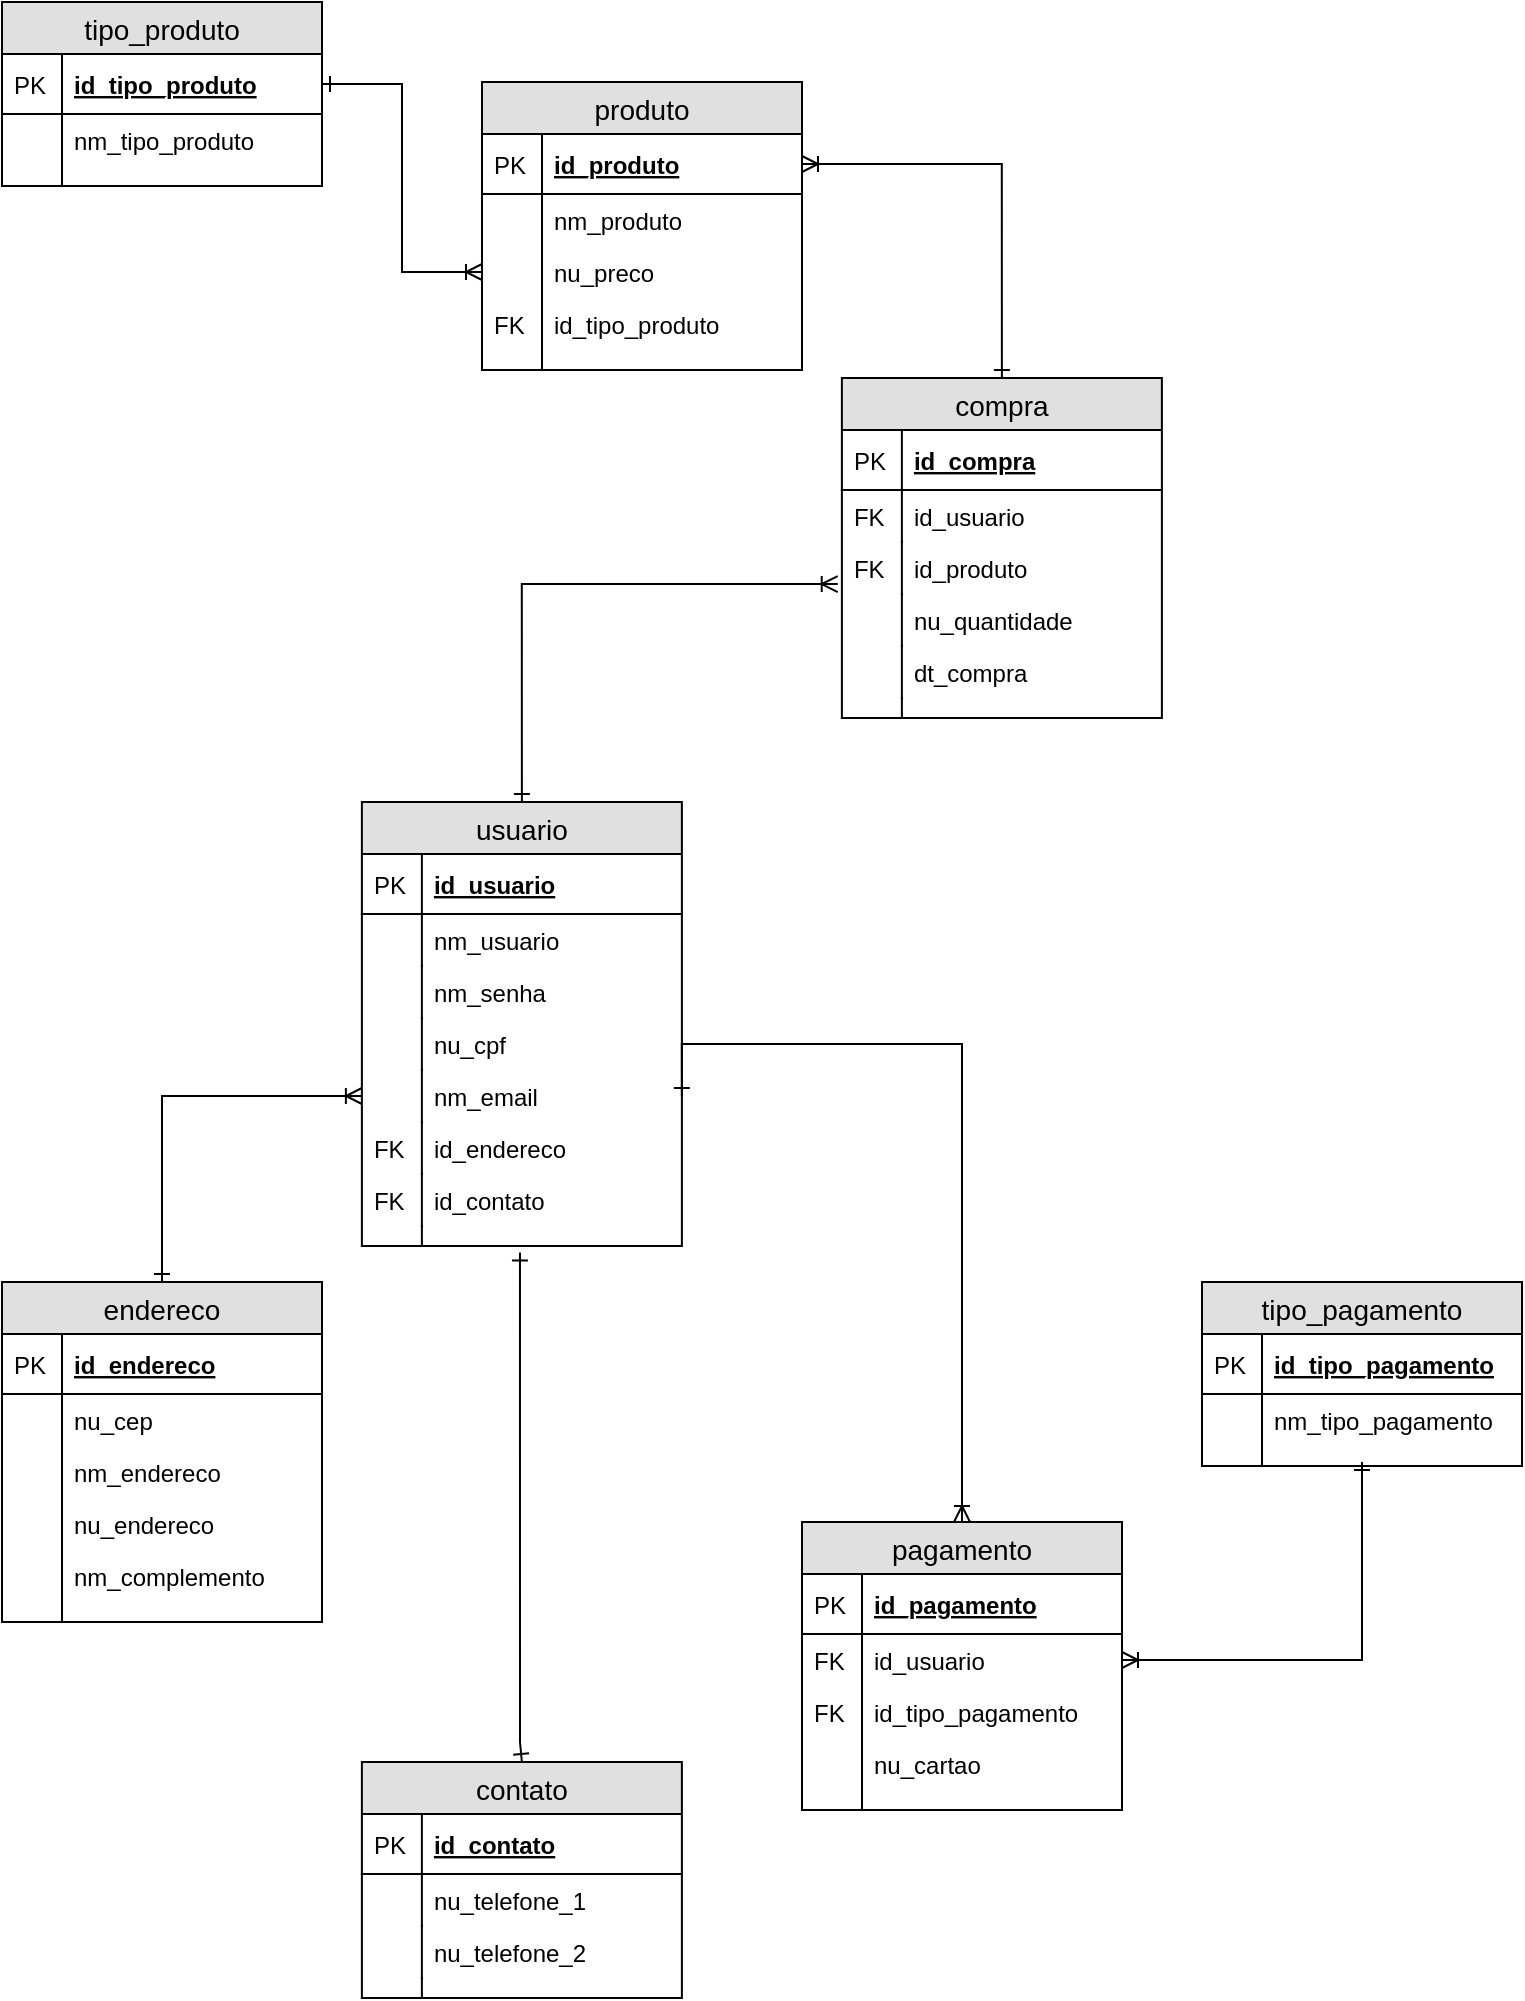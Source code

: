 <mxfile version="12.6.5" type="device"><diagram id="C5RBs43oDa-KdzZeNtuy" name="Page-1"><mxGraphModel dx="868" dy="1645" grid="1" gridSize="10" guides="1" tooltips="1" connect="1" arrows="1" fold="1" page="1" pageScale="1" pageWidth="827" pageHeight="1169" math="0" shadow="0"><root><mxCell id="WIyWlLk6GJQsqaUBKTNV-0"/><mxCell id="WIyWlLk6GJQsqaUBKTNV-1" parent="WIyWlLk6GJQsqaUBKTNV-0"/><mxCell id="bDETPi3Gqv160CvcA0Xq-0" value="usuario" style="swimlane;fontStyle=0;childLayout=stackLayout;horizontal=1;startSize=26;fillColor=#e0e0e0;horizontalStack=0;resizeParent=1;resizeParentMax=0;resizeLast=0;collapsible=1;marginBottom=0;swimlaneFillColor=#ffffff;align=center;fontSize=14;" parent="WIyWlLk6GJQsqaUBKTNV-1" vertex="1"><mxGeometry x="219.94" y="240" width="160" height="222" as="geometry"/></mxCell><mxCell id="bDETPi3Gqv160CvcA0Xq-1" value="id_usuario" style="shape=partialRectangle;top=0;left=0;right=0;bottom=1;align=left;verticalAlign=middle;fillColor=none;spacingLeft=34;spacingRight=4;overflow=hidden;rotatable=0;points=[[0,0.5],[1,0.5]];portConstraint=eastwest;dropTarget=0;fontStyle=5;fontSize=12;" parent="bDETPi3Gqv160CvcA0Xq-0" vertex="1"><mxGeometry y="26" width="160" height="30" as="geometry"/></mxCell><mxCell id="bDETPi3Gqv160CvcA0Xq-2" value="PK" style="shape=partialRectangle;top=0;left=0;bottom=0;fillColor=none;align=left;verticalAlign=middle;spacingLeft=4;spacingRight=4;overflow=hidden;rotatable=0;points=[];portConstraint=eastwest;part=1;fontSize=12;" parent="bDETPi3Gqv160CvcA0Xq-1" vertex="1" connectable="0"><mxGeometry width="30" height="30" as="geometry"/></mxCell><mxCell id="bDETPi3Gqv160CvcA0Xq-3" value="nm_usuario" style="shape=partialRectangle;top=0;left=0;right=0;bottom=0;align=left;verticalAlign=top;fillColor=none;spacingLeft=34;spacingRight=4;overflow=hidden;rotatable=0;points=[[0,0.5],[1,0.5]];portConstraint=eastwest;dropTarget=0;fontSize=12;" parent="bDETPi3Gqv160CvcA0Xq-0" vertex="1"><mxGeometry y="56" width="160" height="26" as="geometry"/></mxCell><mxCell id="bDETPi3Gqv160CvcA0Xq-4" value="" style="shape=partialRectangle;top=0;left=0;bottom=0;fillColor=none;align=left;verticalAlign=top;spacingLeft=4;spacingRight=4;overflow=hidden;rotatable=0;points=[];portConstraint=eastwest;part=1;fontSize=12;" parent="bDETPi3Gqv160CvcA0Xq-3" vertex="1" connectable="0"><mxGeometry width="30" height="26" as="geometry"/></mxCell><mxCell id="z4PlBMWG4wGfM8i9f8U1-0" value="nm_senha" style="shape=partialRectangle;top=0;left=0;right=0;bottom=0;align=left;verticalAlign=top;fillColor=none;spacingLeft=34;spacingRight=4;overflow=hidden;rotatable=0;points=[[0,0.5],[1,0.5]];portConstraint=eastwest;dropTarget=0;fontSize=12;" vertex="1" parent="bDETPi3Gqv160CvcA0Xq-0"><mxGeometry y="82" width="160" height="26" as="geometry"/></mxCell><mxCell id="z4PlBMWG4wGfM8i9f8U1-1" value="" style="shape=partialRectangle;top=0;left=0;bottom=0;fillColor=none;align=left;verticalAlign=top;spacingLeft=4;spacingRight=4;overflow=hidden;rotatable=0;points=[];portConstraint=eastwest;part=1;fontSize=12;" vertex="1" connectable="0" parent="z4PlBMWG4wGfM8i9f8U1-0"><mxGeometry width="30" height="26" as="geometry"/></mxCell><mxCell id="bDETPi3Gqv160CvcA0Xq-5" value="nu_cpf" style="shape=partialRectangle;top=0;left=0;right=0;bottom=0;align=left;verticalAlign=top;fillColor=none;spacingLeft=34;spacingRight=4;overflow=hidden;rotatable=0;points=[[0,0.5],[1,0.5]];portConstraint=eastwest;dropTarget=0;fontSize=12;" parent="bDETPi3Gqv160CvcA0Xq-0" vertex="1"><mxGeometry y="108" width="160" height="26" as="geometry"/></mxCell><mxCell id="bDETPi3Gqv160CvcA0Xq-6" value="" style="shape=partialRectangle;top=0;left=0;bottom=0;fillColor=none;align=left;verticalAlign=top;spacingLeft=4;spacingRight=4;overflow=hidden;rotatable=0;points=[];portConstraint=eastwest;part=1;fontSize=12;" parent="bDETPi3Gqv160CvcA0Xq-5" vertex="1" connectable="0"><mxGeometry width="30" height="26" as="geometry"/></mxCell><mxCell id="bDETPi3Gqv160CvcA0Xq-44" value="nm_email" style="shape=partialRectangle;top=0;left=0;right=0;bottom=0;align=left;verticalAlign=top;fillColor=none;spacingLeft=34;spacingRight=4;overflow=hidden;rotatable=0;points=[[0,0.5],[1,0.5]];portConstraint=eastwest;dropTarget=0;fontSize=12;" parent="bDETPi3Gqv160CvcA0Xq-0" vertex="1"><mxGeometry y="134" width="160" height="26" as="geometry"/></mxCell><mxCell id="bDETPi3Gqv160CvcA0Xq-45" value="" style="shape=partialRectangle;top=0;left=0;bottom=0;fillColor=none;align=left;verticalAlign=top;spacingLeft=4;spacingRight=4;overflow=hidden;rotatable=0;points=[];portConstraint=eastwest;part=1;fontSize=12;" parent="bDETPi3Gqv160CvcA0Xq-44" vertex="1" connectable="0"><mxGeometry width="30" height="26" as="geometry"/></mxCell><mxCell id="bDETPi3Gqv160CvcA0Xq-7" value="id_endereco" style="shape=partialRectangle;top=0;left=0;right=0;bottom=0;align=left;verticalAlign=top;fillColor=none;spacingLeft=34;spacingRight=4;overflow=hidden;rotatable=0;points=[[0,0.5],[1,0.5]];portConstraint=eastwest;dropTarget=0;fontSize=12;" parent="bDETPi3Gqv160CvcA0Xq-0" vertex="1"><mxGeometry y="160" width="160" height="26" as="geometry"/></mxCell><mxCell id="bDETPi3Gqv160CvcA0Xq-8" value="FK" style="shape=partialRectangle;top=0;left=0;bottom=0;fillColor=none;align=left;verticalAlign=top;spacingLeft=4;spacingRight=4;overflow=hidden;rotatable=0;points=[];portConstraint=eastwest;part=1;fontSize=12;" parent="bDETPi3Gqv160CvcA0Xq-7" vertex="1" connectable="0"><mxGeometry width="30" height="26" as="geometry"/></mxCell><mxCell id="bDETPi3Gqv160CvcA0Xq-11" value="id_contato" style="shape=partialRectangle;top=0;left=0;right=0;bottom=0;align=left;verticalAlign=top;fillColor=none;spacingLeft=34;spacingRight=4;overflow=hidden;rotatable=0;points=[[0,0.5],[1,0.5]];portConstraint=eastwest;dropTarget=0;fontSize=12;" parent="bDETPi3Gqv160CvcA0Xq-0" vertex="1"><mxGeometry y="186" width="160" height="26" as="geometry"/></mxCell><mxCell id="bDETPi3Gqv160CvcA0Xq-12" value="FK" style="shape=partialRectangle;top=0;left=0;bottom=0;fillColor=none;align=left;verticalAlign=top;spacingLeft=4;spacingRight=4;overflow=hidden;rotatable=0;points=[];portConstraint=eastwest;part=1;fontSize=12;" parent="bDETPi3Gqv160CvcA0Xq-11" vertex="1" connectable="0"><mxGeometry width="30" height="26" as="geometry"/></mxCell><mxCell id="bDETPi3Gqv160CvcA0Xq-9" value="" style="shape=partialRectangle;top=0;left=0;right=0;bottom=0;align=left;verticalAlign=top;fillColor=none;spacingLeft=34;spacingRight=4;overflow=hidden;rotatable=0;points=[[0,0.5],[1,0.5]];portConstraint=eastwest;dropTarget=0;fontSize=12;" parent="bDETPi3Gqv160CvcA0Xq-0" vertex="1"><mxGeometry y="212" width="160" height="10" as="geometry"/></mxCell><mxCell id="bDETPi3Gqv160CvcA0Xq-10" value="" style="shape=partialRectangle;top=0;left=0;bottom=0;fillColor=none;align=left;verticalAlign=top;spacingLeft=4;spacingRight=4;overflow=hidden;rotatable=0;points=[];portConstraint=eastwest;part=1;fontSize=12;" parent="bDETPi3Gqv160CvcA0Xq-9" vertex="1" connectable="0"><mxGeometry width="30" height="10" as="geometry"/></mxCell><mxCell id="bDETPi3Gqv160CvcA0Xq-30" style="edgeStyle=orthogonalEdgeStyle;rounded=0;orthogonalLoop=1;jettySize=auto;html=1;entryX=0;entryY=0.5;entryDx=0;entryDy=0;startArrow=ERone;startFill=0;endArrow=ERoneToMany;endFill=0;exitX=0.5;exitY=0;exitDx=0;exitDy=0;" parent="WIyWlLk6GJQsqaUBKTNV-1" source="bDETPi3Gqv160CvcA0Xq-15" target="bDETPi3Gqv160CvcA0Xq-44" edge="1"><mxGeometry relative="1" as="geometry"/></mxCell><mxCell id="bDETPi3Gqv160CvcA0Xq-15" value="endereco" style="swimlane;fontStyle=0;childLayout=stackLayout;horizontal=1;startSize=26;fillColor=#e0e0e0;horizontalStack=0;resizeParent=1;resizeParentMax=0;resizeLast=0;collapsible=1;marginBottom=0;swimlaneFillColor=#ffffff;align=center;fontSize=14;" parent="WIyWlLk6GJQsqaUBKTNV-1" vertex="1"><mxGeometry x="40" y="480" width="160" height="170" as="geometry"/></mxCell><mxCell id="bDETPi3Gqv160CvcA0Xq-16" value="id_endereco" style="shape=partialRectangle;top=0;left=0;right=0;bottom=1;align=left;verticalAlign=middle;fillColor=none;spacingLeft=34;spacingRight=4;overflow=hidden;rotatable=0;points=[[0,0.5],[1,0.5]];portConstraint=eastwest;dropTarget=0;fontStyle=5;fontSize=12;" parent="bDETPi3Gqv160CvcA0Xq-15" vertex="1"><mxGeometry y="26" width="160" height="30" as="geometry"/></mxCell><mxCell id="bDETPi3Gqv160CvcA0Xq-17" value="PK" style="shape=partialRectangle;top=0;left=0;bottom=0;fillColor=none;align=left;verticalAlign=middle;spacingLeft=4;spacingRight=4;overflow=hidden;rotatable=0;points=[];portConstraint=eastwest;part=1;fontSize=12;" parent="bDETPi3Gqv160CvcA0Xq-16" vertex="1" connectable="0"><mxGeometry width="30" height="30" as="geometry"/></mxCell><mxCell id="bDETPi3Gqv160CvcA0Xq-18" value="nu_cep" style="shape=partialRectangle;top=0;left=0;right=0;bottom=0;align=left;verticalAlign=top;fillColor=none;spacingLeft=34;spacingRight=4;overflow=hidden;rotatable=0;points=[[0,0.5],[1,0.5]];portConstraint=eastwest;dropTarget=0;fontSize=12;" parent="bDETPi3Gqv160CvcA0Xq-15" vertex="1"><mxGeometry y="56" width="160" height="26" as="geometry"/></mxCell><mxCell id="bDETPi3Gqv160CvcA0Xq-19" value="" style="shape=partialRectangle;top=0;left=0;bottom=0;fillColor=none;align=left;verticalAlign=top;spacingLeft=4;spacingRight=4;overflow=hidden;rotatable=0;points=[];portConstraint=eastwest;part=1;fontSize=12;" parent="bDETPi3Gqv160CvcA0Xq-18" vertex="1" connectable="0"><mxGeometry width="30" height="26" as="geometry"/></mxCell><mxCell id="bDETPi3Gqv160CvcA0Xq-20" value="nm_endereco" style="shape=partialRectangle;top=0;left=0;right=0;bottom=0;align=left;verticalAlign=top;fillColor=none;spacingLeft=34;spacingRight=4;overflow=hidden;rotatable=0;points=[[0,0.5],[1,0.5]];portConstraint=eastwest;dropTarget=0;fontSize=12;" parent="bDETPi3Gqv160CvcA0Xq-15" vertex="1"><mxGeometry y="82" width="160" height="26" as="geometry"/></mxCell><mxCell id="bDETPi3Gqv160CvcA0Xq-21" value="" style="shape=partialRectangle;top=0;left=0;bottom=0;fillColor=none;align=left;verticalAlign=top;spacingLeft=4;spacingRight=4;overflow=hidden;rotatable=0;points=[];portConstraint=eastwest;part=1;fontSize=12;" parent="bDETPi3Gqv160CvcA0Xq-20" vertex="1" connectable="0"><mxGeometry width="30" height="26" as="geometry"/></mxCell><mxCell id="bDETPi3Gqv160CvcA0Xq-24" value="nu_endereco" style="shape=partialRectangle;top=0;left=0;right=0;bottom=0;align=left;verticalAlign=top;fillColor=none;spacingLeft=34;spacingRight=4;overflow=hidden;rotatable=0;points=[[0,0.5],[1,0.5]];portConstraint=eastwest;dropTarget=0;fontSize=12;" parent="bDETPi3Gqv160CvcA0Xq-15" vertex="1"><mxGeometry y="108" width="160" height="26" as="geometry"/></mxCell><mxCell id="bDETPi3Gqv160CvcA0Xq-25" value="" style="shape=partialRectangle;top=0;left=0;bottom=0;fillColor=none;align=left;verticalAlign=top;spacingLeft=4;spacingRight=4;overflow=hidden;rotatable=0;points=[];portConstraint=eastwest;part=1;fontSize=12;" parent="bDETPi3Gqv160CvcA0Xq-24" vertex="1" connectable="0"><mxGeometry width="30" height="26" as="geometry"/></mxCell><mxCell id="bDETPi3Gqv160CvcA0Xq-26" value="nm_complemento" style="shape=partialRectangle;top=0;left=0;right=0;bottom=0;align=left;verticalAlign=top;fillColor=none;spacingLeft=34;spacingRight=4;overflow=hidden;rotatable=0;points=[[0,0.5],[1,0.5]];portConstraint=eastwest;dropTarget=0;fontSize=12;" parent="bDETPi3Gqv160CvcA0Xq-15" vertex="1"><mxGeometry y="134" width="160" height="26" as="geometry"/></mxCell><mxCell id="bDETPi3Gqv160CvcA0Xq-27" value="" style="shape=partialRectangle;top=0;left=0;bottom=0;fillColor=none;align=left;verticalAlign=top;spacingLeft=4;spacingRight=4;overflow=hidden;rotatable=0;points=[];portConstraint=eastwest;part=1;fontSize=12;" parent="bDETPi3Gqv160CvcA0Xq-26" vertex="1" connectable="0"><mxGeometry width="30" height="26" as="geometry"/></mxCell><mxCell id="bDETPi3Gqv160CvcA0Xq-28" value="" style="shape=partialRectangle;top=0;left=0;right=0;bottom=0;align=left;verticalAlign=top;fillColor=none;spacingLeft=34;spacingRight=4;overflow=hidden;rotatable=0;points=[[0,0.5],[1,0.5]];portConstraint=eastwest;dropTarget=0;fontSize=12;" parent="bDETPi3Gqv160CvcA0Xq-15" vertex="1"><mxGeometry y="160" width="160" height="10" as="geometry"/></mxCell><mxCell id="bDETPi3Gqv160CvcA0Xq-29" value="" style="shape=partialRectangle;top=0;left=0;bottom=0;fillColor=none;align=left;verticalAlign=top;spacingLeft=4;spacingRight=4;overflow=hidden;rotatable=0;points=[];portConstraint=eastwest;part=1;fontSize=12;" parent="bDETPi3Gqv160CvcA0Xq-28" vertex="1" connectable="0"><mxGeometry width="30" height="10" as="geometry"/></mxCell><mxCell id="bDETPi3Gqv160CvcA0Xq-31" value="contato" style="swimlane;fontStyle=0;childLayout=stackLayout;horizontal=1;startSize=26;fillColor=#e0e0e0;horizontalStack=0;resizeParent=1;resizeParentMax=0;resizeLast=0;collapsible=1;marginBottom=0;swimlaneFillColor=#ffffff;align=center;fontSize=14;" parent="WIyWlLk6GJQsqaUBKTNV-1" vertex="1"><mxGeometry x="219.94" y="720" width="160" height="118" as="geometry"/></mxCell><mxCell id="bDETPi3Gqv160CvcA0Xq-32" value="id_contato" style="shape=partialRectangle;top=0;left=0;right=0;bottom=1;align=left;verticalAlign=middle;fillColor=none;spacingLeft=34;spacingRight=4;overflow=hidden;rotatable=0;points=[[0,0.5],[1,0.5]];portConstraint=eastwest;dropTarget=0;fontStyle=5;fontSize=12;" parent="bDETPi3Gqv160CvcA0Xq-31" vertex="1"><mxGeometry y="26" width="160" height="30" as="geometry"/></mxCell><mxCell id="bDETPi3Gqv160CvcA0Xq-33" value="PK" style="shape=partialRectangle;top=0;left=0;bottom=0;fillColor=none;align=left;verticalAlign=middle;spacingLeft=4;spacingRight=4;overflow=hidden;rotatable=0;points=[];portConstraint=eastwest;part=1;fontSize=12;" parent="bDETPi3Gqv160CvcA0Xq-32" vertex="1" connectable="0"><mxGeometry width="30" height="30" as="geometry"/></mxCell><mxCell id="bDETPi3Gqv160CvcA0Xq-34" value="nu_telefone_1" style="shape=partialRectangle;top=0;left=0;right=0;bottom=0;align=left;verticalAlign=top;fillColor=none;spacingLeft=34;spacingRight=4;overflow=hidden;rotatable=0;points=[[0,0.5],[1,0.5]];portConstraint=eastwest;dropTarget=0;fontSize=12;" parent="bDETPi3Gqv160CvcA0Xq-31" vertex="1"><mxGeometry y="56" width="160" height="26" as="geometry"/></mxCell><mxCell id="bDETPi3Gqv160CvcA0Xq-35" value="" style="shape=partialRectangle;top=0;left=0;bottom=0;fillColor=none;align=left;verticalAlign=top;spacingLeft=4;spacingRight=4;overflow=hidden;rotatable=0;points=[];portConstraint=eastwest;part=1;fontSize=12;" parent="bDETPi3Gqv160CvcA0Xq-34" vertex="1" connectable="0"><mxGeometry width="30" height="26" as="geometry"/></mxCell><mxCell id="bDETPi3Gqv160CvcA0Xq-36" value="nu_telefone_2" style="shape=partialRectangle;top=0;left=0;right=0;bottom=0;align=left;verticalAlign=top;fillColor=none;spacingLeft=34;spacingRight=4;overflow=hidden;rotatable=0;points=[[0,0.5],[1,0.5]];portConstraint=eastwest;dropTarget=0;fontSize=12;" parent="bDETPi3Gqv160CvcA0Xq-31" vertex="1"><mxGeometry y="82" width="160" height="26" as="geometry"/></mxCell><mxCell id="bDETPi3Gqv160CvcA0Xq-37" value="" style="shape=partialRectangle;top=0;left=0;bottom=0;fillColor=none;align=left;verticalAlign=top;spacingLeft=4;spacingRight=4;overflow=hidden;rotatable=0;points=[];portConstraint=eastwest;part=1;fontSize=12;" parent="bDETPi3Gqv160CvcA0Xq-36" vertex="1" connectable="0"><mxGeometry width="30" height="26" as="geometry"/></mxCell><mxCell id="bDETPi3Gqv160CvcA0Xq-42" value="" style="shape=partialRectangle;top=0;left=0;right=0;bottom=0;align=left;verticalAlign=top;fillColor=none;spacingLeft=34;spacingRight=4;overflow=hidden;rotatable=0;points=[[0,0.5],[1,0.5]];portConstraint=eastwest;dropTarget=0;fontSize=12;" parent="bDETPi3Gqv160CvcA0Xq-31" vertex="1"><mxGeometry y="108" width="160" height="10" as="geometry"/></mxCell><mxCell id="bDETPi3Gqv160CvcA0Xq-43" value="" style="shape=partialRectangle;top=0;left=0;bottom=0;fillColor=none;align=left;verticalAlign=top;spacingLeft=4;spacingRight=4;overflow=hidden;rotatable=0;points=[];portConstraint=eastwest;part=1;fontSize=12;" parent="bDETPi3Gqv160CvcA0Xq-42" vertex="1" connectable="0"><mxGeometry width="30" height="10" as="geometry"/></mxCell><mxCell id="bDETPi3Gqv160CvcA0Xq-46" style="edgeStyle=orthogonalEdgeStyle;rounded=0;orthogonalLoop=1;jettySize=auto;html=1;startArrow=ERone;startFill=0;endArrow=ERone;endFill=0;exitX=0.494;exitY=1.324;exitDx=0;exitDy=0;entryX=0.5;entryY=0;entryDx=0;entryDy=0;exitPerimeter=0;" parent="WIyWlLk6GJQsqaUBKTNV-1" source="bDETPi3Gqv160CvcA0Xq-9" target="bDETPi3Gqv160CvcA0Xq-31" edge="1"><mxGeometry relative="1" as="geometry"><Array as="points"><mxPoint x="299" y="710"/><mxPoint x="300" y="740"/></Array></mxGeometry></mxCell><mxCell id="bDETPi3Gqv160CvcA0Xq-47" value="pagamento" style="swimlane;fontStyle=0;childLayout=stackLayout;horizontal=1;startSize=26;fillColor=#e0e0e0;horizontalStack=0;resizeParent=1;resizeParentMax=0;resizeLast=0;collapsible=1;marginBottom=0;swimlaneFillColor=#ffffff;align=center;fontSize=14;" parent="WIyWlLk6GJQsqaUBKTNV-1" vertex="1"><mxGeometry x="440.0" y="600" width="160" height="144" as="geometry"/></mxCell><mxCell id="bDETPi3Gqv160CvcA0Xq-48" value="id_pagamento" style="shape=partialRectangle;top=0;left=0;right=0;bottom=1;align=left;verticalAlign=middle;fillColor=none;spacingLeft=34;spacingRight=4;overflow=hidden;rotatable=0;points=[[0,0.5],[1,0.5]];portConstraint=eastwest;dropTarget=0;fontStyle=5;fontSize=12;" parent="bDETPi3Gqv160CvcA0Xq-47" vertex="1"><mxGeometry y="26" width="160" height="30" as="geometry"/></mxCell><mxCell id="bDETPi3Gqv160CvcA0Xq-49" value="PK" style="shape=partialRectangle;top=0;left=0;bottom=0;fillColor=none;align=left;verticalAlign=middle;spacingLeft=4;spacingRight=4;overflow=hidden;rotatable=0;points=[];portConstraint=eastwest;part=1;fontSize=12;" parent="bDETPi3Gqv160CvcA0Xq-48" vertex="1" connectable="0"><mxGeometry width="30" height="30" as="geometry"/></mxCell><mxCell id="bDETPi3Gqv160CvcA0Xq-50" value="id_usuario" style="shape=partialRectangle;top=0;left=0;right=0;bottom=0;align=left;verticalAlign=top;fillColor=none;spacingLeft=34;spacingRight=4;overflow=hidden;rotatable=0;points=[[0,0.5],[1,0.5]];portConstraint=eastwest;dropTarget=0;fontSize=12;" parent="bDETPi3Gqv160CvcA0Xq-47" vertex="1"><mxGeometry y="56" width="160" height="26" as="geometry"/></mxCell><mxCell id="bDETPi3Gqv160CvcA0Xq-51" value="FK" style="shape=partialRectangle;top=0;left=0;bottom=0;fillColor=none;align=left;verticalAlign=top;spacingLeft=4;spacingRight=4;overflow=hidden;rotatable=0;points=[];portConstraint=eastwest;part=1;fontSize=12;" parent="bDETPi3Gqv160CvcA0Xq-50" vertex="1" connectable="0"><mxGeometry width="30" height="26" as="geometry"/></mxCell><mxCell id="bDETPi3Gqv160CvcA0Xq-69" value="id_tipo_pagamento" style="shape=partialRectangle;top=0;left=0;right=0;bottom=0;align=left;verticalAlign=top;fillColor=none;spacingLeft=34;spacingRight=4;overflow=hidden;rotatable=0;points=[[0,0.5],[1,0.5]];portConstraint=eastwest;dropTarget=0;fontSize=12;" parent="bDETPi3Gqv160CvcA0Xq-47" vertex="1"><mxGeometry y="82" width="160" height="26" as="geometry"/></mxCell><mxCell id="bDETPi3Gqv160CvcA0Xq-70" value="FK" style="shape=partialRectangle;top=0;left=0;bottom=0;fillColor=none;align=left;verticalAlign=top;spacingLeft=4;spacingRight=4;overflow=hidden;rotatable=0;points=[];portConstraint=eastwest;part=1;fontSize=12;" parent="bDETPi3Gqv160CvcA0Xq-69" vertex="1" connectable="0"><mxGeometry width="30" height="26" as="geometry"/></mxCell><mxCell id="bDETPi3Gqv160CvcA0Xq-52" value="nu_cartao" style="shape=partialRectangle;top=0;left=0;right=0;bottom=0;align=left;verticalAlign=top;fillColor=none;spacingLeft=34;spacingRight=4;overflow=hidden;rotatable=0;points=[[0,0.5],[1,0.5]];portConstraint=eastwest;dropTarget=0;fontSize=12;" parent="bDETPi3Gqv160CvcA0Xq-47" vertex="1"><mxGeometry y="108" width="160" height="26" as="geometry"/></mxCell><mxCell id="bDETPi3Gqv160CvcA0Xq-53" value="" style="shape=partialRectangle;top=0;left=0;bottom=0;fillColor=none;align=left;verticalAlign=top;spacingLeft=4;spacingRight=4;overflow=hidden;rotatable=0;points=[];portConstraint=eastwest;part=1;fontSize=12;" parent="bDETPi3Gqv160CvcA0Xq-52" vertex="1" connectable="0"><mxGeometry width="30" height="26" as="geometry"/></mxCell><mxCell id="bDETPi3Gqv160CvcA0Xq-54" value="" style="shape=partialRectangle;top=0;left=0;right=0;bottom=0;align=left;verticalAlign=top;fillColor=none;spacingLeft=34;spacingRight=4;overflow=hidden;rotatable=0;points=[[0,0.5],[1,0.5]];portConstraint=eastwest;dropTarget=0;fontSize=12;" parent="bDETPi3Gqv160CvcA0Xq-47" vertex="1"><mxGeometry y="134" width="160" height="10" as="geometry"/></mxCell><mxCell id="bDETPi3Gqv160CvcA0Xq-55" value="" style="shape=partialRectangle;top=0;left=0;bottom=0;fillColor=none;align=left;verticalAlign=top;spacingLeft=4;spacingRight=4;overflow=hidden;rotatable=0;points=[];portConstraint=eastwest;part=1;fontSize=12;" parent="bDETPi3Gqv160CvcA0Xq-54" vertex="1" connectable="0"><mxGeometry width="30" height="10" as="geometry"/></mxCell><mxCell id="bDETPi3Gqv160CvcA0Xq-56" value="tipo_pagamento" style="swimlane;fontStyle=0;childLayout=stackLayout;horizontal=1;startSize=26;fillColor=#e0e0e0;horizontalStack=0;resizeParent=1;resizeParentMax=0;resizeLast=0;collapsible=1;marginBottom=0;swimlaneFillColor=#ffffff;align=center;fontSize=14;" parent="WIyWlLk6GJQsqaUBKTNV-1" vertex="1"><mxGeometry x="640" y="480" width="160" height="92" as="geometry"/></mxCell><mxCell id="bDETPi3Gqv160CvcA0Xq-57" value="id_tipo_pagamento" style="shape=partialRectangle;top=0;left=0;right=0;bottom=1;align=left;verticalAlign=middle;fillColor=none;spacingLeft=34;spacingRight=4;overflow=hidden;rotatable=0;points=[[0,0.5],[1,0.5]];portConstraint=eastwest;dropTarget=0;fontStyle=5;fontSize=12;" parent="bDETPi3Gqv160CvcA0Xq-56" vertex="1"><mxGeometry y="26" width="160" height="30" as="geometry"/></mxCell><mxCell id="bDETPi3Gqv160CvcA0Xq-58" value="PK" style="shape=partialRectangle;top=0;left=0;bottom=0;fillColor=none;align=left;verticalAlign=middle;spacingLeft=4;spacingRight=4;overflow=hidden;rotatable=0;points=[];portConstraint=eastwest;part=1;fontSize=12;" parent="bDETPi3Gqv160CvcA0Xq-57" vertex="1" connectable="0"><mxGeometry width="30" height="30" as="geometry"/></mxCell><mxCell id="bDETPi3Gqv160CvcA0Xq-59" value="nm_tipo_pagamento" style="shape=partialRectangle;top=0;left=0;right=0;bottom=0;align=left;verticalAlign=top;fillColor=none;spacingLeft=34;spacingRight=4;overflow=hidden;rotatable=0;points=[[0,0.5],[1,0.5]];portConstraint=eastwest;dropTarget=0;fontSize=12;" parent="bDETPi3Gqv160CvcA0Xq-56" vertex="1"><mxGeometry y="56" width="160" height="26" as="geometry"/></mxCell><mxCell id="bDETPi3Gqv160CvcA0Xq-60" value="" style="shape=partialRectangle;top=0;left=0;bottom=0;fillColor=none;align=left;verticalAlign=top;spacingLeft=4;spacingRight=4;overflow=hidden;rotatable=0;points=[];portConstraint=eastwest;part=1;fontSize=12;" parent="bDETPi3Gqv160CvcA0Xq-59" vertex="1" connectable="0"><mxGeometry width="30" height="26" as="geometry"/></mxCell><mxCell id="bDETPi3Gqv160CvcA0Xq-63" value="" style="shape=partialRectangle;top=0;left=0;right=0;bottom=0;align=left;verticalAlign=top;fillColor=none;spacingLeft=34;spacingRight=4;overflow=hidden;rotatable=0;points=[[0,0.5],[1,0.5]];portConstraint=eastwest;dropTarget=0;fontSize=12;" parent="bDETPi3Gqv160CvcA0Xq-56" vertex="1"><mxGeometry y="82" width="160" height="10" as="geometry"/></mxCell><mxCell id="bDETPi3Gqv160CvcA0Xq-64" value="" style="shape=partialRectangle;top=0;left=0;bottom=0;fillColor=none;align=left;verticalAlign=top;spacingLeft=4;spacingRight=4;overflow=hidden;rotatable=0;points=[];portConstraint=eastwest;part=1;fontSize=12;" parent="bDETPi3Gqv160CvcA0Xq-63" vertex="1" connectable="0"><mxGeometry width="30" height="10" as="geometry"/></mxCell><mxCell id="bDETPi3Gqv160CvcA0Xq-67" style="edgeStyle=orthogonalEdgeStyle;rounded=0;orthogonalLoop=1;jettySize=auto;html=1;startArrow=ERone;startFill=0;endArrow=ERoneToMany;endFill=0;exitX=0.5;exitY=0.8;exitDx=0;exitDy=0;entryX=1;entryY=0.5;entryDx=0;entryDy=0;exitPerimeter=0;" parent="WIyWlLk6GJQsqaUBKTNV-1" source="bDETPi3Gqv160CvcA0Xq-63" target="bDETPi3Gqv160CvcA0Xq-50" edge="1"><mxGeometry relative="1" as="geometry"><Array as="points"><mxPoint x="720" y="669"/></Array></mxGeometry></mxCell><mxCell id="bDETPi3Gqv160CvcA0Xq-68" style="edgeStyle=orthogonalEdgeStyle;rounded=0;orthogonalLoop=1;jettySize=auto;html=1;exitX=1;exitY=0.5;exitDx=0;exitDy=0;startArrow=ERone;startFill=0;endArrow=ERoneToMany;endFill=0;" parent="WIyWlLk6GJQsqaUBKTNV-1" source="bDETPi3Gqv160CvcA0Xq-44" target="bDETPi3Gqv160CvcA0Xq-47" edge="1"><mxGeometry relative="1" as="geometry"><mxPoint x="379.94" y="439" as="sourcePoint"/><Array as="points"><mxPoint x="520" y="361"/></Array></mxGeometry></mxCell><mxCell id="bDETPi3Gqv160CvcA0Xq-75" value="produto" style="swimlane;fontStyle=0;childLayout=stackLayout;horizontal=1;startSize=26;fillColor=#e0e0e0;horizontalStack=0;resizeParent=1;resizeParentMax=0;resizeLast=0;collapsible=1;marginBottom=0;swimlaneFillColor=#ffffff;align=center;fontSize=14;" parent="WIyWlLk6GJQsqaUBKTNV-1" vertex="1"><mxGeometry x="280" y="-120" width="160" height="144" as="geometry"/></mxCell><mxCell id="bDETPi3Gqv160CvcA0Xq-76" value="id_produto" style="shape=partialRectangle;top=0;left=0;right=0;bottom=1;align=left;verticalAlign=middle;fillColor=none;spacingLeft=34;spacingRight=4;overflow=hidden;rotatable=0;points=[[0,0.5],[1,0.5]];portConstraint=eastwest;dropTarget=0;fontStyle=5;fontSize=12;" parent="bDETPi3Gqv160CvcA0Xq-75" vertex="1"><mxGeometry y="26" width="160" height="30" as="geometry"/></mxCell><mxCell id="bDETPi3Gqv160CvcA0Xq-77" value="PK" style="shape=partialRectangle;top=0;left=0;bottom=0;fillColor=none;align=left;verticalAlign=middle;spacingLeft=4;spacingRight=4;overflow=hidden;rotatable=0;points=[];portConstraint=eastwest;part=1;fontSize=12;" parent="bDETPi3Gqv160CvcA0Xq-76" vertex="1" connectable="0"><mxGeometry width="30" height="30" as="geometry"/></mxCell><mxCell id="bDETPi3Gqv160CvcA0Xq-78" value="nm_produto" style="shape=partialRectangle;top=0;left=0;right=0;bottom=0;align=left;verticalAlign=top;fillColor=none;spacingLeft=34;spacingRight=4;overflow=hidden;rotatable=0;points=[[0,0.5],[1,0.5]];portConstraint=eastwest;dropTarget=0;fontSize=12;" parent="bDETPi3Gqv160CvcA0Xq-75" vertex="1"><mxGeometry y="56" width="160" height="26" as="geometry"/></mxCell><mxCell id="bDETPi3Gqv160CvcA0Xq-79" value="" style="shape=partialRectangle;top=0;left=0;bottom=0;fillColor=none;align=left;verticalAlign=top;spacingLeft=4;spacingRight=4;overflow=hidden;rotatable=0;points=[];portConstraint=eastwest;part=1;fontSize=12;" parent="bDETPi3Gqv160CvcA0Xq-78" vertex="1" connectable="0"><mxGeometry width="30" height="26" as="geometry"/></mxCell><mxCell id="bDETPi3Gqv160CvcA0Xq-80" value="nu_preco" style="shape=partialRectangle;top=0;left=0;right=0;bottom=0;align=left;verticalAlign=top;fillColor=none;spacingLeft=34;spacingRight=4;overflow=hidden;rotatable=0;points=[[0,0.5],[1,0.5]];portConstraint=eastwest;dropTarget=0;fontSize=12;" parent="bDETPi3Gqv160CvcA0Xq-75" vertex="1"><mxGeometry y="82" width="160" height="26" as="geometry"/></mxCell><mxCell id="bDETPi3Gqv160CvcA0Xq-81" value="" style="shape=partialRectangle;top=0;left=0;bottom=0;fillColor=none;align=left;verticalAlign=top;spacingLeft=4;spacingRight=4;overflow=hidden;rotatable=0;points=[];portConstraint=eastwest;part=1;fontSize=12;" parent="bDETPi3Gqv160CvcA0Xq-80" vertex="1" connectable="0"><mxGeometry width="30" height="26" as="geometry"/></mxCell><mxCell id="bDETPi3Gqv160CvcA0Xq-86" value="id_tipo_produto" style="shape=partialRectangle;top=0;left=0;right=0;bottom=0;align=left;verticalAlign=top;fillColor=none;spacingLeft=34;spacingRight=4;overflow=hidden;rotatable=0;points=[[0,0.5],[1,0.5]];portConstraint=eastwest;dropTarget=0;fontSize=12;" parent="bDETPi3Gqv160CvcA0Xq-75" vertex="1"><mxGeometry y="108" width="160" height="26" as="geometry"/></mxCell><mxCell id="bDETPi3Gqv160CvcA0Xq-87" value="FK" style="shape=partialRectangle;top=0;left=0;bottom=0;fillColor=none;align=left;verticalAlign=top;spacingLeft=4;spacingRight=4;overflow=hidden;rotatable=0;points=[];portConstraint=eastwest;part=1;fontSize=12;" parent="bDETPi3Gqv160CvcA0Xq-86" vertex="1" connectable="0"><mxGeometry width="30" height="26" as="geometry"/></mxCell><mxCell id="bDETPi3Gqv160CvcA0Xq-88" value="" style="shape=partialRectangle;top=0;left=0;right=0;bottom=0;align=left;verticalAlign=top;fillColor=none;spacingLeft=34;spacingRight=4;overflow=hidden;rotatable=0;points=[[0,0.5],[1,0.5]];portConstraint=eastwest;dropTarget=0;fontSize=12;" parent="bDETPi3Gqv160CvcA0Xq-75" vertex="1"><mxGeometry y="134" width="160" height="10" as="geometry"/></mxCell><mxCell id="bDETPi3Gqv160CvcA0Xq-89" value="" style="shape=partialRectangle;top=0;left=0;bottom=0;fillColor=none;align=left;verticalAlign=top;spacingLeft=4;spacingRight=4;overflow=hidden;rotatable=0;points=[];portConstraint=eastwest;part=1;fontSize=12;" parent="bDETPi3Gqv160CvcA0Xq-88" vertex="1" connectable="0"><mxGeometry width="30" height="10" as="geometry"/></mxCell><mxCell id="bDETPi3Gqv160CvcA0Xq-90" value="tipo_produto" style="swimlane;fontStyle=0;childLayout=stackLayout;horizontal=1;startSize=26;fillColor=#e0e0e0;horizontalStack=0;resizeParent=1;resizeParentMax=0;resizeLast=0;collapsible=1;marginBottom=0;swimlaneFillColor=#ffffff;align=center;fontSize=14;" parent="WIyWlLk6GJQsqaUBKTNV-1" vertex="1"><mxGeometry x="40" y="-160" width="160" height="92" as="geometry"/></mxCell><mxCell id="bDETPi3Gqv160CvcA0Xq-91" value="id_tipo_produto" style="shape=partialRectangle;top=0;left=0;right=0;bottom=1;align=left;verticalAlign=middle;fillColor=none;spacingLeft=34;spacingRight=4;overflow=hidden;rotatable=0;points=[[0,0.5],[1,0.5]];portConstraint=eastwest;dropTarget=0;fontStyle=5;fontSize=12;" parent="bDETPi3Gqv160CvcA0Xq-90" vertex="1"><mxGeometry y="26" width="160" height="30" as="geometry"/></mxCell><mxCell id="bDETPi3Gqv160CvcA0Xq-92" value="PK" style="shape=partialRectangle;top=0;left=0;bottom=0;fillColor=none;align=left;verticalAlign=middle;spacingLeft=4;spacingRight=4;overflow=hidden;rotatable=0;points=[];portConstraint=eastwest;part=1;fontSize=12;" parent="bDETPi3Gqv160CvcA0Xq-91" vertex="1" connectable="0"><mxGeometry width="30" height="30" as="geometry"/></mxCell><mxCell id="bDETPi3Gqv160CvcA0Xq-93" value="nm_tipo_produto" style="shape=partialRectangle;top=0;left=0;right=0;bottom=0;align=left;verticalAlign=top;fillColor=none;spacingLeft=34;spacingRight=4;overflow=hidden;rotatable=0;points=[[0,0.5],[1,0.5]];portConstraint=eastwest;dropTarget=0;fontSize=12;" parent="bDETPi3Gqv160CvcA0Xq-90" vertex="1"><mxGeometry y="56" width="160" height="26" as="geometry"/></mxCell><mxCell id="bDETPi3Gqv160CvcA0Xq-94" value="" style="shape=partialRectangle;top=0;left=0;bottom=0;fillColor=none;align=left;verticalAlign=top;spacingLeft=4;spacingRight=4;overflow=hidden;rotatable=0;points=[];portConstraint=eastwest;part=1;fontSize=12;" parent="bDETPi3Gqv160CvcA0Xq-93" vertex="1" connectable="0"><mxGeometry width="30" height="26" as="geometry"/></mxCell><mxCell id="bDETPi3Gqv160CvcA0Xq-99" value="" style="shape=partialRectangle;top=0;left=0;right=0;bottom=0;align=left;verticalAlign=top;fillColor=none;spacingLeft=34;spacingRight=4;overflow=hidden;rotatable=0;points=[[0,0.5],[1,0.5]];portConstraint=eastwest;dropTarget=0;fontSize=12;" parent="bDETPi3Gqv160CvcA0Xq-90" vertex="1"><mxGeometry y="82" width="160" height="10" as="geometry"/></mxCell><mxCell id="bDETPi3Gqv160CvcA0Xq-100" value="" style="shape=partialRectangle;top=0;left=0;bottom=0;fillColor=none;align=left;verticalAlign=top;spacingLeft=4;spacingRight=4;overflow=hidden;rotatable=0;points=[];portConstraint=eastwest;part=1;fontSize=12;" parent="bDETPi3Gqv160CvcA0Xq-99" vertex="1" connectable="0"><mxGeometry width="30" height="10" as="geometry"/></mxCell><mxCell id="bDETPi3Gqv160CvcA0Xq-103" style="edgeStyle=orthogonalEdgeStyle;rounded=0;orthogonalLoop=1;jettySize=auto;html=1;entryX=1;entryY=0.5;entryDx=0;entryDy=0;startArrow=ERoneToMany;startFill=0;endArrow=ERone;endFill=0;exitX=0;exitY=0.5;exitDx=0;exitDy=0;" parent="WIyWlLk6GJQsqaUBKTNV-1" source="bDETPi3Gqv160CvcA0Xq-80" target="bDETPi3Gqv160CvcA0Xq-91" edge="1"><mxGeometry relative="1" as="geometry"/></mxCell><mxCell id="bDETPi3Gqv160CvcA0Xq-104" value="compra" style="swimlane;fontStyle=0;childLayout=stackLayout;horizontal=1;startSize=26;fillColor=#e0e0e0;horizontalStack=0;resizeParent=1;resizeParentMax=0;resizeLast=0;collapsible=1;marginBottom=0;swimlaneFillColor=#ffffff;align=center;fontSize=14;" parent="WIyWlLk6GJQsqaUBKTNV-1" vertex="1"><mxGeometry x="459.94" y="28" width="160" height="170" as="geometry"/></mxCell><mxCell id="bDETPi3Gqv160CvcA0Xq-105" value="id_compra" style="shape=partialRectangle;top=0;left=0;right=0;bottom=1;align=left;verticalAlign=middle;fillColor=none;spacingLeft=34;spacingRight=4;overflow=hidden;rotatable=0;points=[[0,0.5],[1,0.5]];portConstraint=eastwest;dropTarget=0;fontStyle=5;fontSize=12;" parent="bDETPi3Gqv160CvcA0Xq-104" vertex="1"><mxGeometry y="26" width="160" height="30" as="geometry"/></mxCell><mxCell id="bDETPi3Gqv160CvcA0Xq-106" value="PK" style="shape=partialRectangle;top=0;left=0;bottom=0;fillColor=none;align=left;verticalAlign=middle;spacingLeft=4;spacingRight=4;overflow=hidden;rotatable=0;points=[];portConstraint=eastwest;part=1;fontSize=12;" parent="bDETPi3Gqv160CvcA0Xq-105" vertex="1" connectable="0"><mxGeometry width="30" height="30" as="geometry"/></mxCell><mxCell id="bDETPi3Gqv160CvcA0Xq-107" value="id_usuario" style="shape=partialRectangle;top=0;left=0;right=0;bottom=0;align=left;verticalAlign=top;fillColor=none;spacingLeft=34;spacingRight=4;overflow=hidden;rotatable=0;points=[[0,0.5],[1,0.5]];portConstraint=eastwest;dropTarget=0;fontSize=12;" parent="bDETPi3Gqv160CvcA0Xq-104" vertex="1"><mxGeometry y="56" width="160" height="26" as="geometry"/></mxCell><mxCell id="bDETPi3Gqv160CvcA0Xq-108" value="FK" style="shape=partialRectangle;top=0;left=0;bottom=0;fillColor=none;align=left;verticalAlign=top;spacingLeft=4;spacingRight=4;overflow=hidden;rotatable=0;points=[];portConstraint=eastwest;part=1;fontSize=12;" parent="bDETPi3Gqv160CvcA0Xq-107" vertex="1" connectable="0"><mxGeometry width="30" height="26" as="geometry"/></mxCell><mxCell id="bDETPi3Gqv160CvcA0Xq-109" value="id_produto" style="shape=partialRectangle;top=0;left=0;right=0;bottom=0;align=left;verticalAlign=top;fillColor=none;spacingLeft=34;spacingRight=4;overflow=hidden;rotatable=0;points=[[0,0.5],[1,0.5]];portConstraint=eastwest;dropTarget=0;fontSize=12;" parent="bDETPi3Gqv160CvcA0Xq-104" vertex="1"><mxGeometry y="82" width="160" height="26" as="geometry"/></mxCell><mxCell id="bDETPi3Gqv160CvcA0Xq-110" value="FK" style="shape=partialRectangle;top=0;left=0;bottom=0;fillColor=none;align=left;verticalAlign=top;spacingLeft=4;spacingRight=4;overflow=hidden;rotatable=0;points=[];portConstraint=eastwest;part=1;fontSize=12;" parent="bDETPi3Gqv160CvcA0Xq-109" vertex="1" connectable="0"><mxGeometry width="30" height="26" as="geometry"/></mxCell><mxCell id="bDETPi3Gqv160CvcA0Xq-116" value="nu_quantidade" style="shape=partialRectangle;top=0;left=0;right=0;bottom=0;align=left;verticalAlign=top;fillColor=none;spacingLeft=34;spacingRight=4;overflow=hidden;rotatable=0;points=[[0,0.5],[1,0.5]];portConstraint=eastwest;dropTarget=0;fontSize=12;" parent="bDETPi3Gqv160CvcA0Xq-104" vertex="1"><mxGeometry y="108" width="160" height="26" as="geometry"/></mxCell><mxCell id="bDETPi3Gqv160CvcA0Xq-117" value="" style="shape=partialRectangle;top=0;left=0;bottom=0;fillColor=none;align=left;verticalAlign=top;spacingLeft=4;spacingRight=4;overflow=hidden;rotatable=0;points=[];portConstraint=eastwest;part=1;fontSize=12;" parent="bDETPi3Gqv160CvcA0Xq-116" vertex="1" connectable="0"><mxGeometry width="30" height="26" as="geometry"/></mxCell><mxCell id="bDETPi3Gqv160CvcA0Xq-111" value="dt_compra" style="shape=partialRectangle;top=0;left=0;right=0;bottom=0;align=left;verticalAlign=top;fillColor=none;spacingLeft=34;spacingRight=4;overflow=hidden;rotatable=0;points=[[0,0.5],[1,0.5]];portConstraint=eastwest;dropTarget=0;fontSize=12;" parent="bDETPi3Gqv160CvcA0Xq-104" vertex="1"><mxGeometry y="134" width="160" height="26" as="geometry"/></mxCell><mxCell id="bDETPi3Gqv160CvcA0Xq-112" value="" style="shape=partialRectangle;top=0;left=0;bottom=0;fillColor=none;align=left;verticalAlign=top;spacingLeft=4;spacingRight=4;overflow=hidden;rotatable=0;points=[];portConstraint=eastwest;part=1;fontSize=12;" parent="bDETPi3Gqv160CvcA0Xq-111" vertex="1" connectable="0"><mxGeometry width="30" height="26" as="geometry"/></mxCell><mxCell id="bDETPi3Gqv160CvcA0Xq-113" value="" style="shape=partialRectangle;top=0;left=0;right=0;bottom=0;align=left;verticalAlign=top;fillColor=none;spacingLeft=34;spacingRight=4;overflow=hidden;rotatable=0;points=[[0,0.5],[1,0.5]];portConstraint=eastwest;dropTarget=0;fontSize=12;" parent="bDETPi3Gqv160CvcA0Xq-104" vertex="1"><mxGeometry y="160" width="160" height="10" as="geometry"/></mxCell><mxCell id="bDETPi3Gqv160CvcA0Xq-114" value="" style="shape=partialRectangle;top=0;left=0;bottom=0;fillColor=none;align=left;verticalAlign=top;spacingLeft=4;spacingRight=4;overflow=hidden;rotatable=0;points=[];portConstraint=eastwest;part=1;fontSize=12;" parent="bDETPi3Gqv160CvcA0Xq-113" vertex="1" connectable="0"><mxGeometry width="30" height="10" as="geometry"/></mxCell><mxCell id="bDETPi3Gqv160CvcA0Xq-115" style="edgeStyle=orthogonalEdgeStyle;rounded=0;orthogonalLoop=1;jettySize=auto;html=1;entryX=0.5;entryY=0;entryDx=0;entryDy=0;startArrow=ERoneToMany;startFill=0;endArrow=ERone;endFill=0;" parent="WIyWlLk6GJQsqaUBKTNV-1" source="bDETPi3Gqv160CvcA0Xq-76" target="bDETPi3Gqv160CvcA0Xq-104" edge="1"><mxGeometry relative="1" as="geometry"/></mxCell><mxCell id="bDETPi3Gqv160CvcA0Xq-118" style="edgeStyle=orthogonalEdgeStyle;rounded=0;orthogonalLoop=1;jettySize=auto;html=1;entryX=0.5;entryY=0;entryDx=0;entryDy=0;startArrow=ERoneToMany;startFill=0;endArrow=ERone;endFill=0;exitX=-0.013;exitY=0.808;exitDx=0;exitDy=0;exitPerimeter=0;" parent="WIyWlLk6GJQsqaUBKTNV-1" source="bDETPi3Gqv160CvcA0Xq-109" target="bDETPi3Gqv160CvcA0Xq-0" edge="1"><mxGeometry relative="1" as="geometry"/></mxCell></root></mxGraphModel></diagram></mxfile>